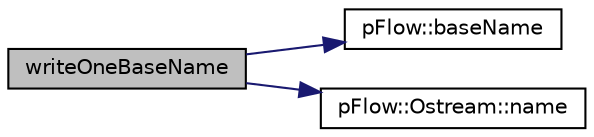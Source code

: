 digraph "writeOneBaseName"
{
 // LATEX_PDF_SIZE
  edge [fontname="Helvetica",fontsize="10",labelfontname="Helvetica",labelfontsize="10"];
  node [fontname="Helvetica",fontsize="10",shape=record];
  rankdir="LR";
  Node1 [label="writeOneBaseName",height=0.2,width=0.4,color="black", fillcolor="grey75", style="filled", fontcolor="black",tooltip=" "];
  Node1 -> Node2 [color="midnightblue",fontsize="10",style="solid",fontname="Helvetica"];
  Node2 [label="pFlow::baseName",height=0.2,width=0.4,color="black", fillcolor="white", style="filled",URL="$namespacepFlow.html#a16a2137651b2c6b8ea4a8daf1d89ff61",tooltip="Find the base in a group separated by \".\" and return it."];
  Node1 -> Node3 [color="midnightblue",fontsize="10",style="solid",fontname="Helvetica"];
  Node3 [label="pFlow::Ostream::name",height=0.2,width=0.4,color="black", fillcolor="white", style="filled",URL="$classpFlow_1_1Ostream.html#a754ce9966caae1ee331378bf4a87269b",tooltip="Return the name of the stream."];
}
